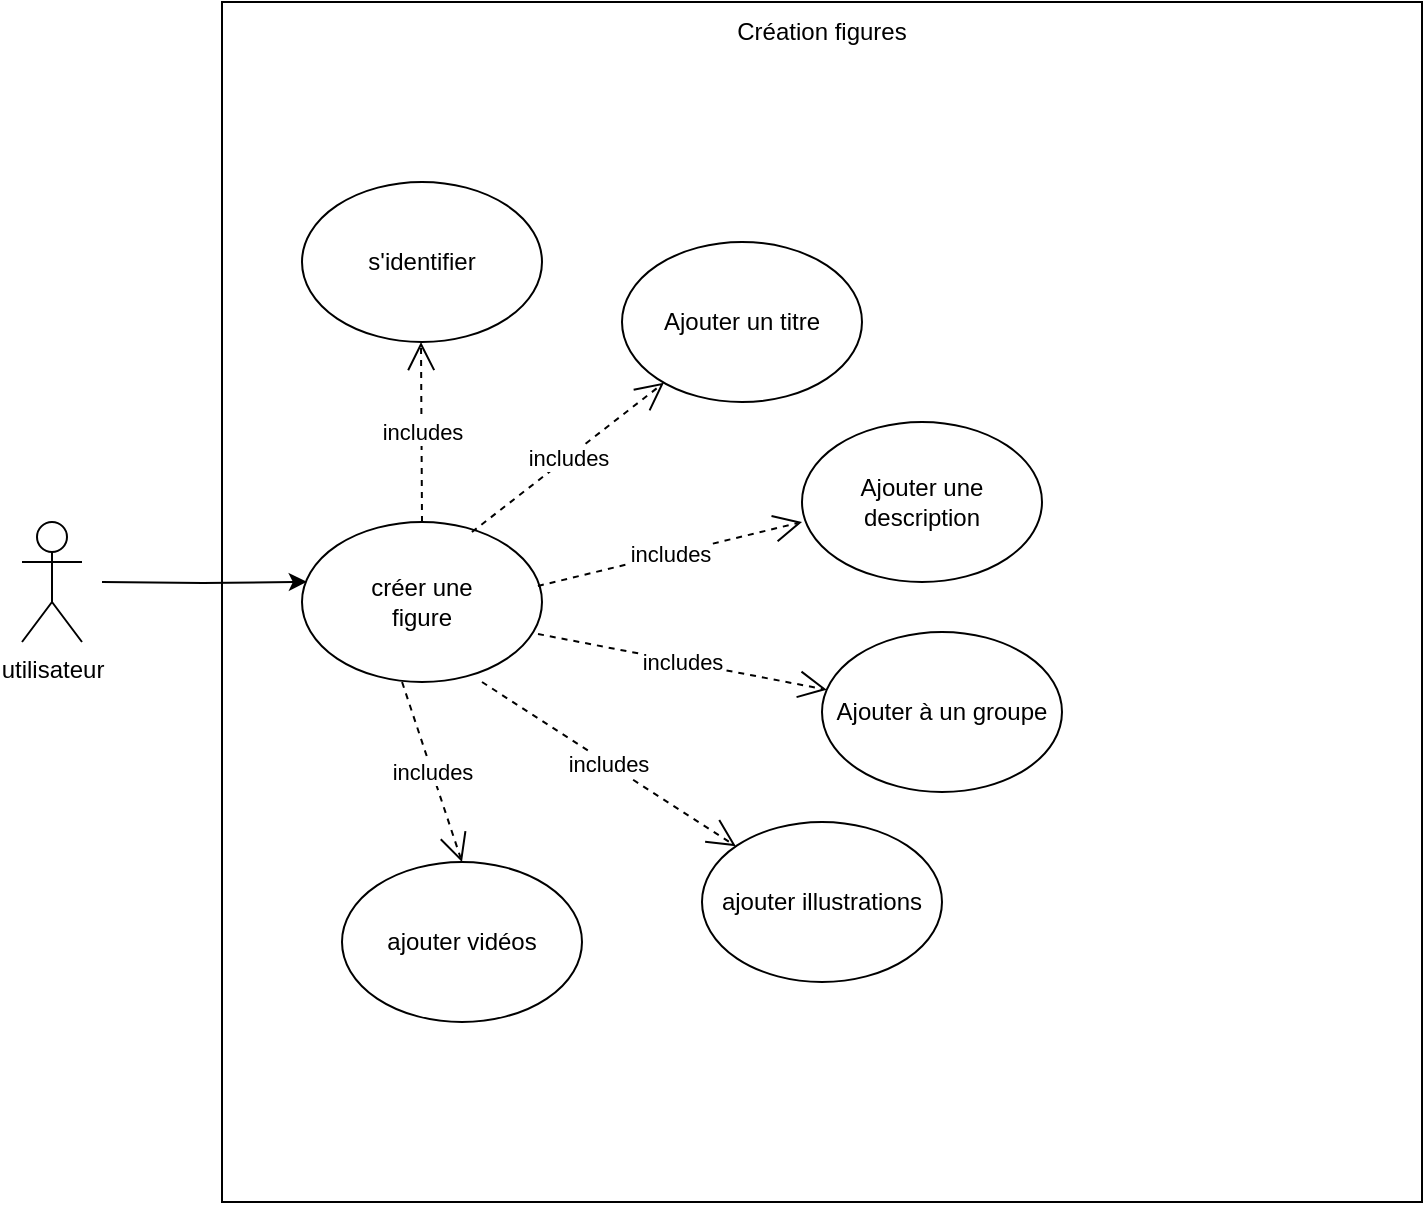 <mxfile version="24.8.3">
  <diagram name="Page-1" id="z991PJH9OxEx5ynubm37">
    <mxGraphModel grid="1" page="1" gridSize="10" guides="1" tooltips="1" connect="1" arrows="1" fold="1" pageScale="1" pageWidth="827" pageHeight="1169" math="0" shadow="0">
      <root>
        <mxCell id="0" />
        <mxCell id="1" parent="0" />
        <mxCell id="qa0r73PLMr4MY6mMpOjG-1" value="" style="whiteSpace=wrap;html=1;aspect=fixed;" vertex="1" parent="1">
          <mxGeometry x="140" y="110" width="600" height="600" as="geometry" />
        </mxCell>
        <mxCell id="qa0r73PLMr4MY6mMpOjG-2" value="Création figures" style="text;html=1;align=center;verticalAlign=middle;whiteSpace=wrap;rounded=0;" vertex="1" parent="1">
          <mxGeometry x="357" y="110" width="166" height="30" as="geometry" />
        </mxCell>
        <mxCell id="qa0r73PLMr4MY6mMpOjG-3" value="utilisateur" style="shape=umlActor;verticalLabelPosition=bottom;verticalAlign=top;html=1;outlineConnect=0;" vertex="1" parent="1">
          <mxGeometry x="40" y="370" width="30" height="60" as="geometry" />
        </mxCell>
        <mxCell id="qa0r73PLMr4MY6mMpOjG-5" value="" style="ellipse;whiteSpace=wrap;html=1;" vertex="1" parent="1">
          <mxGeometry x="180" y="370" width="120" height="80" as="geometry" />
        </mxCell>
        <mxCell id="qa0r73PLMr4MY6mMpOjG-6" value="créer une figure" style="text;html=1;align=center;verticalAlign=middle;whiteSpace=wrap;rounded=0;" vertex="1" parent="1">
          <mxGeometry x="210" y="395" width="60" height="30" as="geometry" />
        </mxCell>
        <mxCell id="qa0r73PLMr4MY6mMpOjG-8" value="s&#39;identifier" style="ellipse;whiteSpace=wrap;html=1;" vertex="1" parent="1">
          <mxGeometry x="180" y="200" width="120" height="80" as="geometry" />
        </mxCell>
        <mxCell id="qa0r73PLMr4MY6mMpOjG-9" value="includes" style="endArrow=open;endSize=12;dashed=1;html=1;rounded=0;entryX=0.5;entryY=1;entryDx=0;entryDy=0;" edge="1" parent="1">
          <mxGeometry width="160" relative="1" as="geometry">
            <mxPoint x="240" y="370" as="sourcePoint" />
            <mxPoint x="239.5" y="280" as="targetPoint" />
          </mxGeometry>
        </mxCell>
        <mxCell id="qa0r73PLMr4MY6mMpOjG-10" value="Ajouter un titre" style="ellipse;whiteSpace=wrap;html=1;" vertex="1" parent="1">
          <mxGeometry x="340.0" y="230" width="120" height="80" as="geometry" />
        </mxCell>
        <mxCell id="qa0r73PLMr4MY6mMpOjG-11" value="Ajouter une description" style="ellipse;whiteSpace=wrap;html=1;" vertex="1" parent="1">
          <mxGeometry x="430.0" y="320" width="120" height="80" as="geometry" />
        </mxCell>
        <mxCell id="qa0r73PLMr4MY6mMpOjG-12" value="includes" style="endArrow=open;endSize=12;dashed=1;html=1;rounded=0;exitX=0.708;exitY=0.063;exitDx=0;exitDy=0;exitPerimeter=0;" edge="1" parent="1" source="qa0r73PLMr4MY6mMpOjG-5" target="qa0r73PLMr4MY6mMpOjG-10">
          <mxGeometry width="160" relative="1" as="geometry">
            <mxPoint x="250" y="380" as="sourcePoint" />
            <mxPoint x="249.5" y="290" as="targetPoint" />
          </mxGeometry>
        </mxCell>
        <mxCell id="qa0r73PLMr4MY6mMpOjG-13" value="includes" style="endArrow=open;endSize=12;dashed=1;html=1;rounded=0;exitX=0.983;exitY=0.4;exitDx=0;exitDy=0;exitPerimeter=0;" edge="1" parent="1" source="qa0r73PLMr4MY6mMpOjG-5">
          <mxGeometry width="160" relative="1" as="geometry">
            <mxPoint x="334" y="445" as="sourcePoint" />
            <mxPoint x="430" y="370" as="targetPoint" />
          </mxGeometry>
        </mxCell>
        <mxCell id="qa0r73PLMr4MY6mMpOjG-14" value="Ajouter à un groupe" style="ellipse;whiteSpace=wrap;html=1;" vertex="1" parent="1">
          <mxGeometry x="440.0" y="425" width="120" height="80" as="geometry" />
        </mxCell>
        <mxCell id="qa0r73PLMr4MY6mMpOjG-15" value="includes" style="endArrow=open;endSize=12;dashed=1;html=1;rounded=0;exitX=0.983;exitY=0.4;exitDx=0;exitDy=0;exitPerimeter=0;" edge="1" parent="1" target="qa0r73PLMr4MY6mMpOjG-14">
          <mxGeometry width="160" relative="1" as="geometry">
            <mxPoint x="298" y="426" as="sourcePoint" />
            <mxPoint x="430" y="394" as="targetPoint" />
          </mxGeometry>
        </mxCell>
        <mxCell id="qa0r73PLMr4MY6mMpOjG-16" value="ajouter illustrations" style="ellipse;whiteSpace=wrap;html=1;" vertex="1" parent="1">
          <mxGeometry x="380.0" y="520" width="120" height="80" as="geometry" />
        </mxCell>
        <mxCell id="qa0r73PLMr4MY6mMpOjG-17" value="includes" style="endArrow=open;endSize=12;dashed=1;html=1;rounded=0;exitX=0.983;exitY=0.4;exitDx=0;exitDy=0;exitPerimeter=0;" edge="1" parent="1" target="qa0r73PLMr4MY6mMpOjG-16">
          <mxGeometry width="160" relative="1" as="geometry">
            <mxPoint x="270" y="450" as="sourcePoint" />
            <mxPoint x="414" y="478" as="targetPoint" />
          </mxGeometry>
        </mxCell>
        <mxCell id="qa0r73PLMr4MY6mMpOjG-18" value="ajouter vidéos" style="ellipse;whiteSpace=wrap;html=1;" vertex="1" parent="1">
          <mxGeometry x="200.0" y="540" width="120" height="80" as="geometry" />
        </mxCell>
        <mxCell id="qa0r73PLMr4MY6mMpOjG-19" value="includes" style="endArrow=open;endSize=12;dashed=1;html=1;rounded=0;exitX=0.417;exitY=1;exitDx=0;exitDy=0;exitPerimeter=0;entryX=0.5;entryY=0;entryDx=0;entryDy=0;" edge="1" parent="1" source="qa0r73PLMr4MY6mMpOjG-5" target="qa0r73PLMr4MY6mMpOjG-18">
          <mxGeometry width="160" relative="1" as="geometry">
            <mxPoint x="280" y="460" as="sourcePoint" />
            <mxPoint x="407" y="542" as="targetPoint" />
          </mxGeometry>
        </mxCell>
        <mxCell id="qa0r73PLMr4MY6mMpOjG-20" style="edgeStyle=orthogonalEdgeStyle;rounded=0;orthogonalLoop=1;jettySize=auto;html=1;entryX=0.02;entryY=0.374;entryDx=0;entryDy=0;entryPerimeter=0;" edge="1" parent="1" target="qa0r73PLMr4MY6mMpOjG-5">
          <mxGeometry relative="1" as="geometry">
            <mxPoint x="80" y="400" as="sourcePoint" />
            <mxPoint x="180" y="401" as="targetPoint" />
          </mxGeometry>
        </mxCell>
      </root>
    </mxGraphModel>
  </diagram>
</mxfile>
